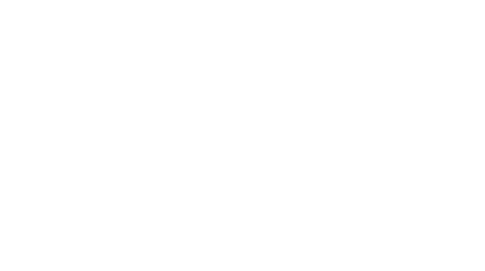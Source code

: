 digraph G {
  rankdir=RL
  graph [bgcolor=transparent]
  Alice -> Corrupted [fontname="ubuntu",fontcolor=white,color=white]
  Corrupted -> Alice [fontname="ubuntu",fontcolor=white,color=white]
  subgraph cluster0 {
    style=invisible
    Corrupted -> Sybil [fontname="ubuntu",fontcolor=white,color=white]
    Sybil -> Corrupted [fontname="ubuntu",fontcolor=white,color=white]
    {Corrupted Sybil rank=same}
  }
  Sybil -> Alice [fontname="ubuntu",fontcolor=white,color=white]
  Alice [fontname="ubuntu",fontcolor=white,color=white]
  Corrupted [fontname="ubuntu",fontcolor=white,color=white]
  Sybil [fontname="ubuntu",fontcolor=white,color=white]
}
